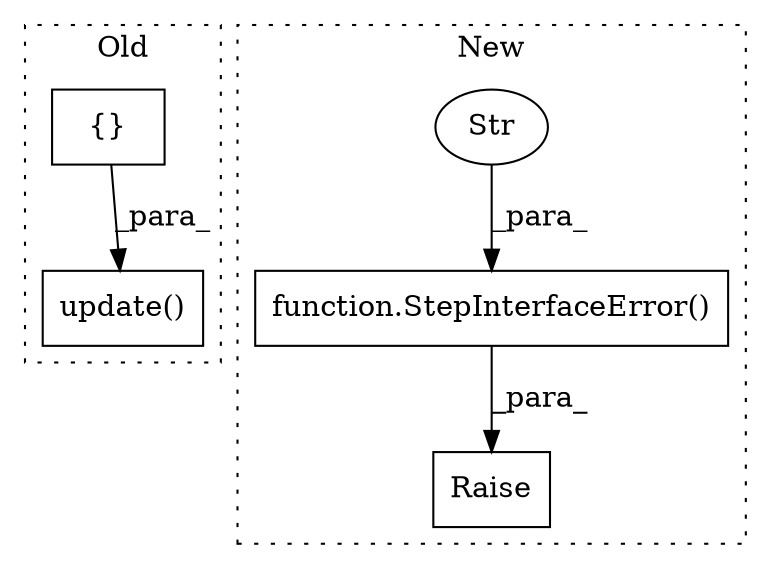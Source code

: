 digraph G {
subgraph cluster0 {
1 [label="{}" a="95" s="4356,4389" l="1,1" shape="box"];
5 [label="update()" a="75" s="4303,4390" l="53,22" shape="box"];
label = "Old";
style="dotted";
}
subgraph cluster1 {
2 [label="function.StepInterfaceError()" a="75" s="5773,6011" l="36,14" shape="box"];
3 [label="Raise" a="91" s="5767" l="6" shape="box"];
4 [label="Str" a="66" s="5809" l="202" shape="ellipse"];
label = "New";
style="dotted";
}
1 -> 5 [label="_para_"];
2 -> 3 [label="_para_"];
4 -> 2 [label="_para_"];
}